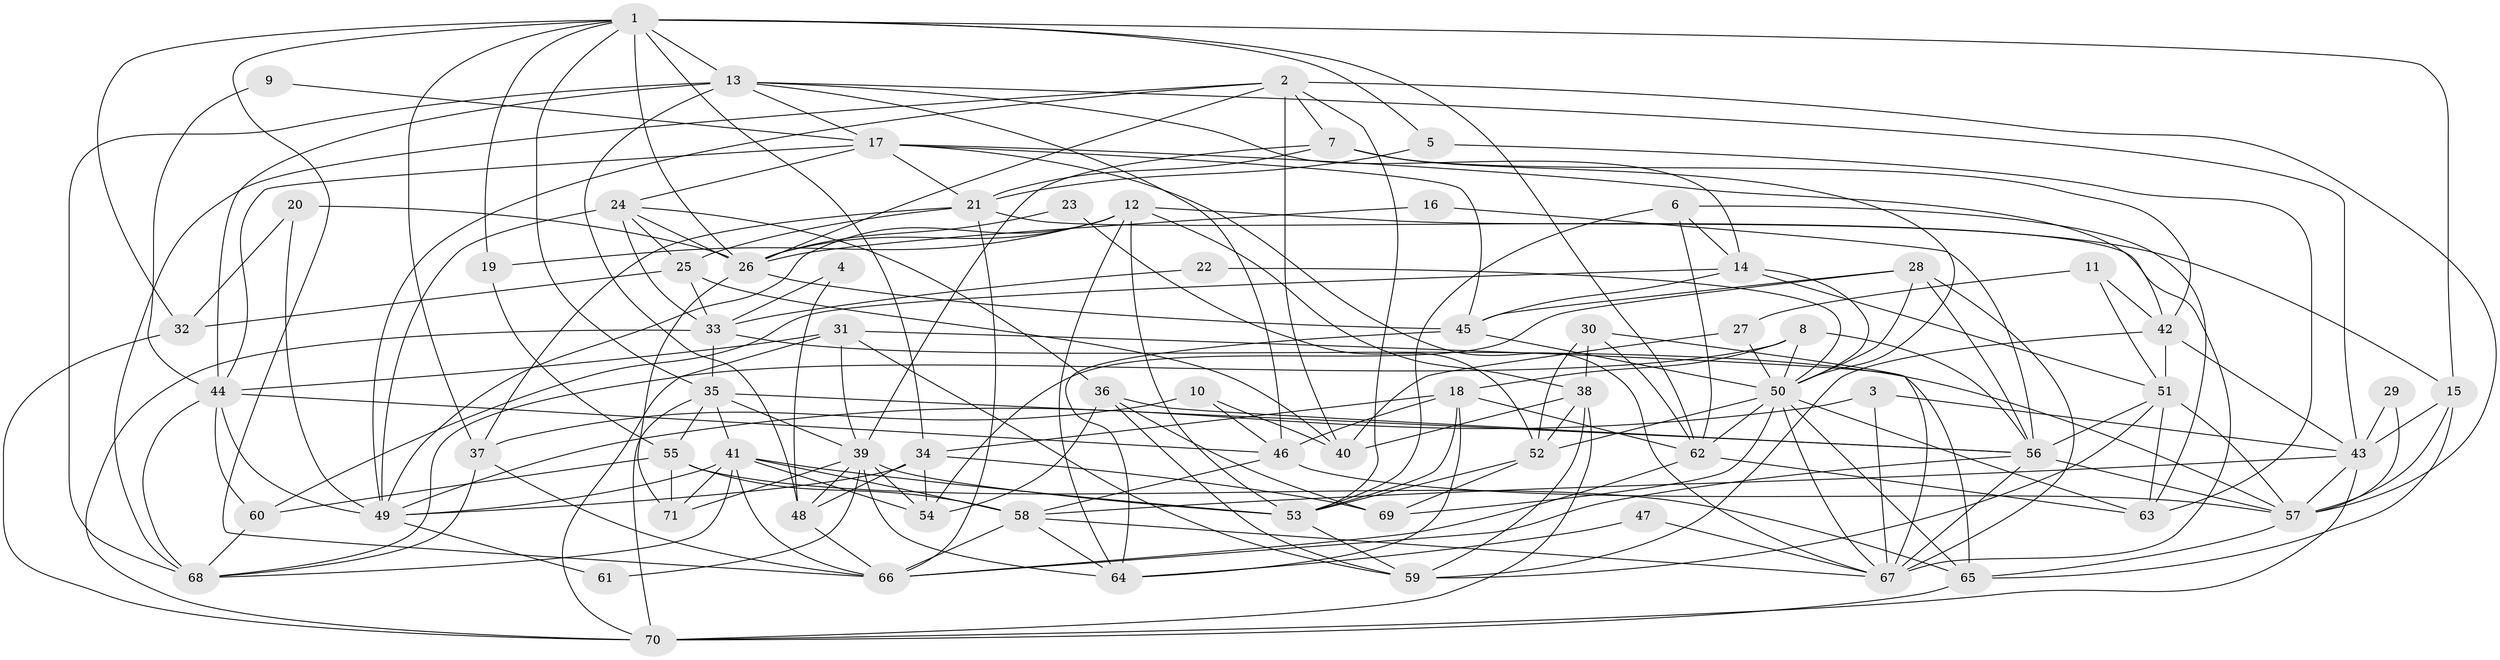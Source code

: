 // original degree distribution, {2: 0.14184397163120568, 5: 0.20567375886524822, 8: 0.02127659574468085, 3: 0.2978723404255319, 4: 0.2127659574468085, 6: 0.0851063829787234, 9: 0.0070921985815602835, 7: 0.028368794326241134}
// Generated by graph-tools (version 1.1) at 2025/50/03/09/25 03:50:08]
// undirected, 71 vertices, 201 edges
graph export_dot {
graph [start="1"]
  node [color=gray90,style=filled];
  1;
  2;
  3;
  4;
  5;
  6;
  7;
  8;
  9;
  10;
  11;
  12;
  13;
  14;
  15;
  16;
  17;
  18;
  19;
  20;
  21;
  22;
  23;
  24;
  25;
  26;
  27;
  28;
  29;
  30;
  31;
  32;
  33;
  34;
  35;
  36;
  37;
  38;
  39;
  40;
  41;
  42;
  43;
  44;
  45;
  46;
  47;
  48;
  49;
  50;
  51;
  52;
  53;
  54;
  55;
  56;
  57;
  58;
  59;
  60;
  61;
  62;
  63;
  64;
  65;
  66;
  67;
  68;
  69;
  70;
  71;
  1 -- 5 [weight=1.0];
  1 -- 13 [weight=1.0];
  1 -- 15 [weight=1.0];
  1 -- 19 [weight=1.0];
  1 -- 26 [weight=1.0];
  1 -- 32 [weight=1.0];
  1 -- 34 [weight=1.0];
  1 -- 35 [weight=1.0];
  1 -- 37 [weight=1.0];
  1 -- 62 [weight=1.0];
  1 -- 66 [weight=1.0];
  2 -- 7 [weight=1.0];
  2 -- 26 [weight=1.0];
  2 -- 40 [weight=1.0];
  2 -- 49 [weight=1.0];
  2 -- 53 [weight=1.0];
  2 -- 57 [weight=1.0];
  2 -- 68 [weight=1.0];
  3 -- 43 [weight=1.0];
  3 -- 49 [weight=1.0];
  3 -- 67 [weight=1.0];
  4 -- 33 [weight=1.0];
  4 -- 48 [weight=1.0];
  5 -- 21 [weight=1.0];
  5 -- 63 [weight=1.0];
  6 -- 14 [weight=1.0];
  6 -- 53 [weight=1.0];
  6 -- 62 [weight=1.0];
  6 -- 63 [weight=1.0];
  7 -- 21 [weight=1.0];
  7 -- 39 [weight=1.0];
  7 -- 42 [weight=1.0];
  7 -- 50 [weight=1.0];
  8 -- 18 [weight=1.0];
  8 -- 50 [weight=1.0];
  8 -- 56 [weight=1.0];
  8 -- 68 [weight=1.0];
  9 -- 17 [weight=1.0];
  9 -- 44 [weight=1.0];
  10 -- 37 [weight=1.0];
  10 -- 40 [weight=1.0];
  10 -- 46 [weight=1.0];
  11 -- 27 [weight=1.0];
  11 -- 42 [weight=1.0];
  11 -- 51 [weight=1.0];
  12 -- 15 [weight=1.0];
  12 -- 19 [weight=1.0];
  12 -- 26 [weight=1.0];
  12 -- 38 [weight=1.0];
  12 -- 49 [weight=1.0];
  12 -- 53 [weight=1.0];
  12 -- 64 [weight=1.0];
  13 -- 14 [weight=1.0];
  13 -- 17 [weight=1.0];
  13 -- 43 [weight=1.0];
  13 -- 44 [weight=1.0];
  13 -- 46 [weight=1.0];
  13 -- 48 [weight=1.0];
  13 -- 68 [weight=2.0];
  14 -- 45 [weight=1.0];
  14 -- 50 [weight=1.0];
  14 -- 51 [weight=1.0];
  14 -- 60 [weight=1.0];
  15 -- 43 [weight=1.0];
  15 -- 57 [weight=1.0];
  15 -- 65 [weight=1.0];
  16 -- 26 [weight=1.0];
  16 -- 56 [weight=1.0];
  17 -- 21 [weight=1.0];
  17 -- 24 [weight=1.0];
  17 -- 42 [weight=1.0];
  17 -- 44 [weight=1.0];
  17 -- 45 [weight=1.0];
  17 -- 67 [weight=1.0];
  18 -- 34 [weight=1.0];
  18 -- 46 [weight=1.0];
  18 -- 53 [weight=1.0];
  18 -- 62 [weight=1.0];
  18 -- 64 [weight=1.0];
  19 -- 55 [weight=1.0];
  20 -- 26 [weight=1.0];
  20 -- 32 [weight=1.0];
  20 -- 49 [weight=1.0];
  21 -- 25 [weight=1.0];
  21 -- 37 [weight=1.0];
  21 -- 66 [weight=1.0];
  21 -- 67 [weight=1.0];
  22 -- 33 [weight=1.0];
  22 -- 50 [weight=1.0];
  23 -- 26 [weight=1.0];
  23 -- 52 [weight=1.0];
  24 -- 25 [weight=1.0];
  24 -- 26 [weight=1.0];
  24 -- 33 [weight=1.0];
  24 -- 36 [weight=1.0];
  24 -- 49 [weight=1.0];
  25 -- 32 [weight=1.0];
  25 -- 33 [weight=1.0];
  25 -- 40 [weight=1.0];
  26 -- 45 [weight=1.0];
  26 -- 71 [weight=1.0];
  27 -- 40 [weight=1.0];
  27 -- 50 [weight=2.0];
  28 -- 45 [weight=1.0];
  28 -- 50 [weight=1.0];
  28 -- 54 [weight=1.0];
  28 -- 56 [weight=1.0];
  28 -- 67 [weight=1.0];
  29 -- 43 [weight=1.0];
  29 -- 57 [weight=1.0];
  30 -- 38 [weight=1.0];
  30 -- 52 [weight=1.0];
  30 -- 62 [weight=1.0];
  30 -- 67 [weight=1.0];
  31 -- 39 [weight=1.0];
  31 -- 44 [weight=1.0];
  31 -- 59 [weight=1.0];
  31 -- 65 [weight=1.0];
  31 -- 70 [weight=1.0];
  32 -- 70 [weight=1.0];
  33 -- 35 [weight=1.0];
  33 -- 57 [weight=1.0];
  33 -- 70 [weight=1.0];
  34 -- 48 [weight=1.0];
  34 -- 49 [weight=1.0];
  34 -- 54 [weight=1.0];
  34 -- 69 [weight=1.0];
  35 -- 39 [weight=1.0];
  35 -- 41 [weight=1.0];
  35 -- 55 [weight=1.0];
  35 -- 56 [weight=1.0];
  35 -- 70 [weight=1.0];
  36 -- 54 [weight=1.0];
  36 -- 56 [weight=1.0];
  36 -- 59 [weight=1.0];
  36 -- 69 [weight=1.0];
  37 -- 66 [weight=1.0];
  37 -- 68 [weight=1.0];
  38 -- 40 [weight=1.0];
  38 -- 52 [weight=1.0];
  38 -- 59 [weight=1.0];
  38 -- 70 [weight=1.0];
  39 -- 48 [weight=1.0];
  39 -- 53 [weight=2.0];
  39 -- 54 [weight=1.0];
  39 -- 61 [weight=1.0];
  39 -- 64 [weight=1.0];
  39 -- 71 [weight=1.0];
  41 -- 49 [weight=1.0];
  41 -- 53 [weight=2.0];
  41 -- 54 [weight=1.0];
  41 -- 58 [weight=1.0];
  41 -- 66 [weight=1.0];
  41 -- 68 [weight=1.0];
  41 -- 71 [weight=1.0];
  42 -- 43 [weight=1.0];
  42 -- 51 [weight=1.0];
  42 -- 59 [weight=1.0];
  43 -- 57 [weight=1.0];
  43 -- 58 [weight=1.0];
  43 -- 70 [weight=1.0];
  44 -- 46 [weight=1.0];
  44 -- 49 [weight=1.0];
  44 -- 60 [weight=1.0];
  44 -- 68 [weight=1.0];
  45 -- 50 [weight=1.0];
  45 -- 64 [weight=1.0];
  46 -- 57 [weight=1.0];
  46 -- 58 [weight=1.0];
  47 -- 64 [weight=1.0];
  47 -- 67 [weight=1.0];
  48 -- 66 [weight=1.0];
  49 -- 61 [weight=1.0];
  50 -- 52 [weight=1.0];
  50 -- 62 [weight=1.0];
  50 -- 63 [weight=1.0];
  50 -- 65 [weight=1.0];
  50 -- 67 [weight=1.0];
  50 -- 69 [weight=1.0];
  51 -- 56 [weight=1.0];
  51 -- 57 [weight=1.0];
  51 -- 59 [weight=1.0];
  51 -- 63 [weight=1.0];
  52 -- 53 [weight=1.0];
  52 -- 69 [weight=1.0];
  53 -- 59 [weight=1.0];
  55 -- 58 [weight=2.0];
  55 -- 60 [weight=1.0];
  55 -- 65 [weight=1.0];
  55 -- 71 [weight=1.0];
  56 -- 57 [weight=1.0];
  56 -- 66 [weight=1.0];
  56 -- 67 [weight=1.0];
  57 -- 65 [weight=1.0];
  58 -- 64 [weight=1.0];
  58 -- 66 [weight=1.0];
  58 -- 67 [weight=1.0];
  60 -- 68 [weight=1.0];
  62 -- 63 [weight=1.0];
  62 -- 66 [weight=1.0];
  65 -- 70 [weight=1.0];
}

